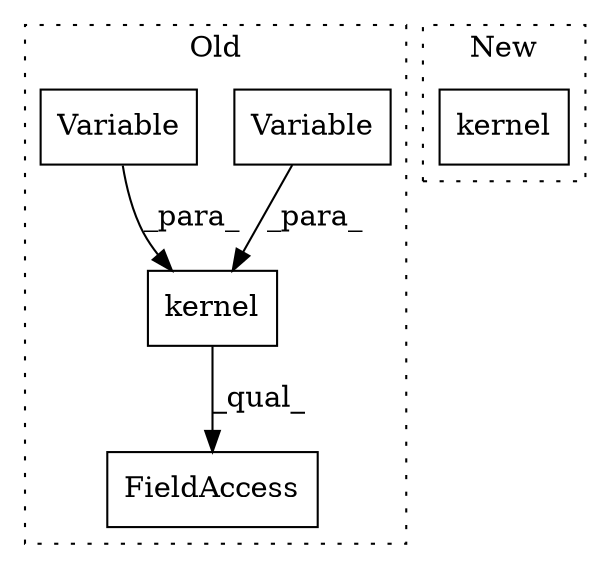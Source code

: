 digraph G {
subgraph cluster0 {
1 [label="Variable" a="32" s="800,810" l="9,1" shape="box"];
3 [label="kernel" a="32" s="793,823" l="7,1" shape="box"];
4 [label="Variable" a="32" s="812,822" l="9,1" shape="box"];
5 [label="FieldAccess" a="22" s="793" l="36" shape="box"];
label = "Old";
style="dotted";
}
subgraph cluster1 {
2 [label="kernel" a="32" s="763,773" l="7,1" shape="box"];
label = "New";
style="dotted";
}
1 -> 3 [label="_para_"];
3 -> 5 [label="_qual_"];
4 -> 3 [label="_para_"];
}